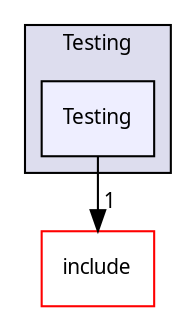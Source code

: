 digraph "Solution/Solution/Alicorn/Build/Testing/Testing" {
  compound=true
  node [ fontsize="10", fontname="Verdana"];
  edge [ labelfontsize="10", labelfontname="Verdana"];
  subgraph clusterdir_5165ddde492b64f3920bd9eacb5e5608 {
    graph [ bgcolor="#ddddee", pencolor="black", label="Testing" fontname="Verdana", fontsize="10", URL="dir_5165ddde492b64f3920bd9eacb5e5608.html"]
  dir_5efb4cf98bf611eeb276fd9a1b578208 [shape=box, label="Testing", style="filled", fillcolor="#eeeeff", pencolor="black", URL="dir_5efb4cf98bf611eeb276fd9a1b578208.html"];
  }
  dir_3e485b6767415191f62ea634d9473613 [shape=box label="include" fillcolor="white" style="filled" color="red" URL="dir_3e485b6767415191f62ea634d9473613.html"];
  dir_5efb4cf98bf611eeb276fd9a1b578208->dir_3e485b6767415191f62ea634d9473613 [headlabel="1", labeldistance=1.5 headhref="dir_000045_000048.html"];
}
